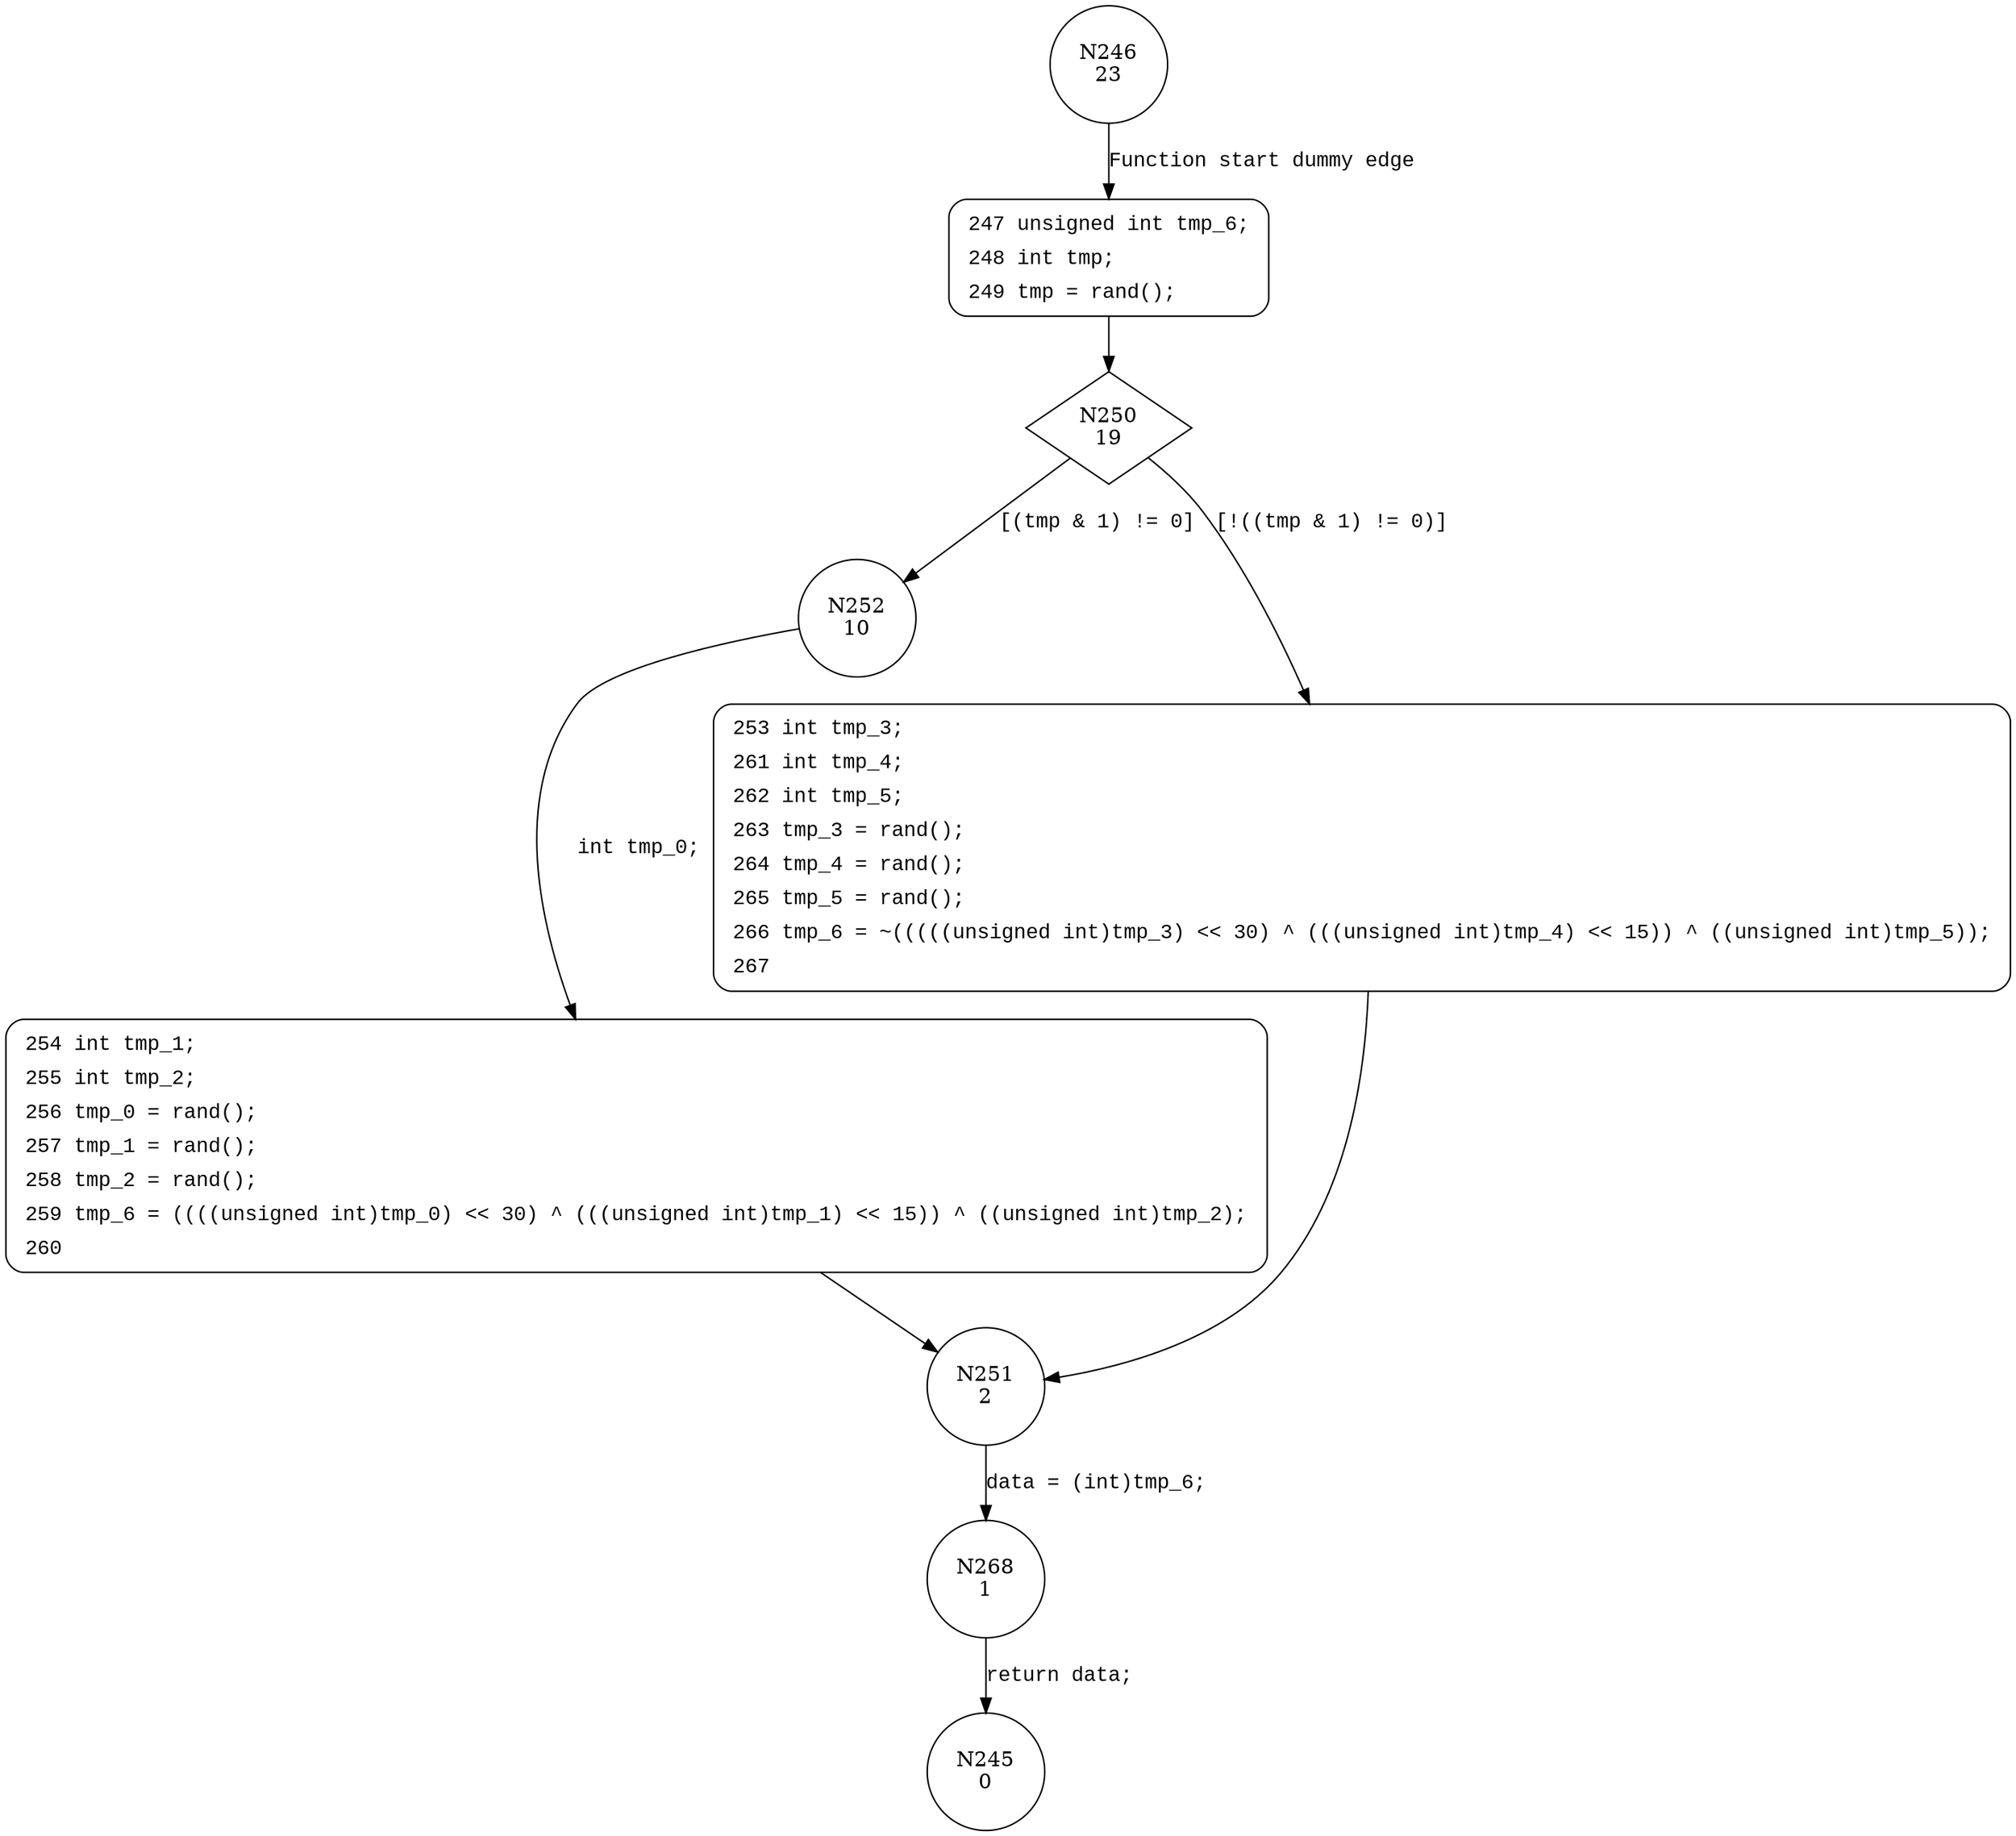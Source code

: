 digraph CWE127_Buffer_Underread__CWE839_rand_61b_badSource {
246 [shape="circle" label="N246\n23"]
247 [shape="circle" label="N247\n22"]
250 [shape="diamond" label="N250\n19"]
252 [shape="circle" label="N252\n10"]
253 [shape="circle" label="N253\n18"]
251 [shape="circle" label="N251\n2"]
268 [shape="circle" label="N268\n1"]
254 [shape="circle" label="N254\n9"]
245 [shape="circle" label="N245\n0"]
247 [style="filled,bold" penwidth="1" fillcolor="white" fontname="Courier New" shape="Mrecord" label=<<table border="0" cellborder="0" cellpadding="3" bgcolor="white"><tr><td align="right">247</td><td align="left">unsigned int tmp_6;</td></tr><tr><td align="right">248</td><td align="left">int tmp;</td></tr><tr><td align="right">249</td><td align="left">tmp = rand();</td></tr></table>>]
247 -> 250[label=""]
253 [style="filled,bold" penwidth="1" fillcolor="white" fontname="Courier New" shape="Mrecord" label=<<table border="0" cellborder="0" cellpadding="3" bgcolor="white"><tr><td align="right">253</td><td align="left">int tmp_3;</td></tr><tr><td align="right">261</td><td align="left">int tmp_4;</td></tr><tr><td align="right">262</td><td align="left">int tmp_5;</td></tr><tr><td align="right">263</td><td align="left">tmp_3 = rand();</td></tr><tr><td align="right">264</td><td align="left">tmp_4 = rand();</td></tr><tr><td align="right">265</td><td align="left">tmp_5 = rand();</td></tr><tr><td align="right">266</td><td align="left">tmp_6 = ~(((((unsigned int)tmp_3) &lt;&lt; 30) ^ (((unsigned int)tmp_4) &lt;&lt; 15)) ^ ((unsigned int)tmp_5));</td></tr><tr><td align="right">267</td><td align="left"></td></tr></table>>]
253 -> 251[label=""]
254 [style="filled,bold" penwidth="1" fillcolor="white" fontname="Courier New" shape="Mrecord" label=<<table border="0" cellborder="0" cellpadding="3" bgcolor="white"><tr><td align="right">254</td><td align="left">int tmp_1;</td></tr><tr><td align="right">255</td><td align="left">int tmp_2;</td></tr><tr><td align="right">256</td><td align="left">tmp_0 = rand();</td></tr><tr><td align="right">257</td><td align="left">tmp_1 = rand();</td></tr><tr><td align="right">258</td><td align="left">tmp_2 = rand();</td></tr><tr><td align="right">259</td><td align="left">tmp_6 = ((((unsigned int)tmp_0) &lt;&lt; 30) ^ (((unsigned int)tmp_1) &lt;&lt; 15)) ^ ((unsigned int)tmp_2);</td></tr><tr><td align="right">260</td><td align="left"></td></tr></table>>]
254 -> 251[label=""]
246 -> 247 [label="Function start dummy edge" fontname="Courier New"]
250 -> 252 [label="[(tmp & 1) != 0]" fontname="Courier New"]
250 -> 253 [label="[!((tmp & 1) != 0)]" fontname="Courier New"]
251 -> 268 [label="data = (int)tmp_6;" fontname="Courier New"]
252 -> 254 [label="int tmp_0;" fontname="Courier New"]
268 -> 245 [label="return data;" fontname="Courier New"]
}